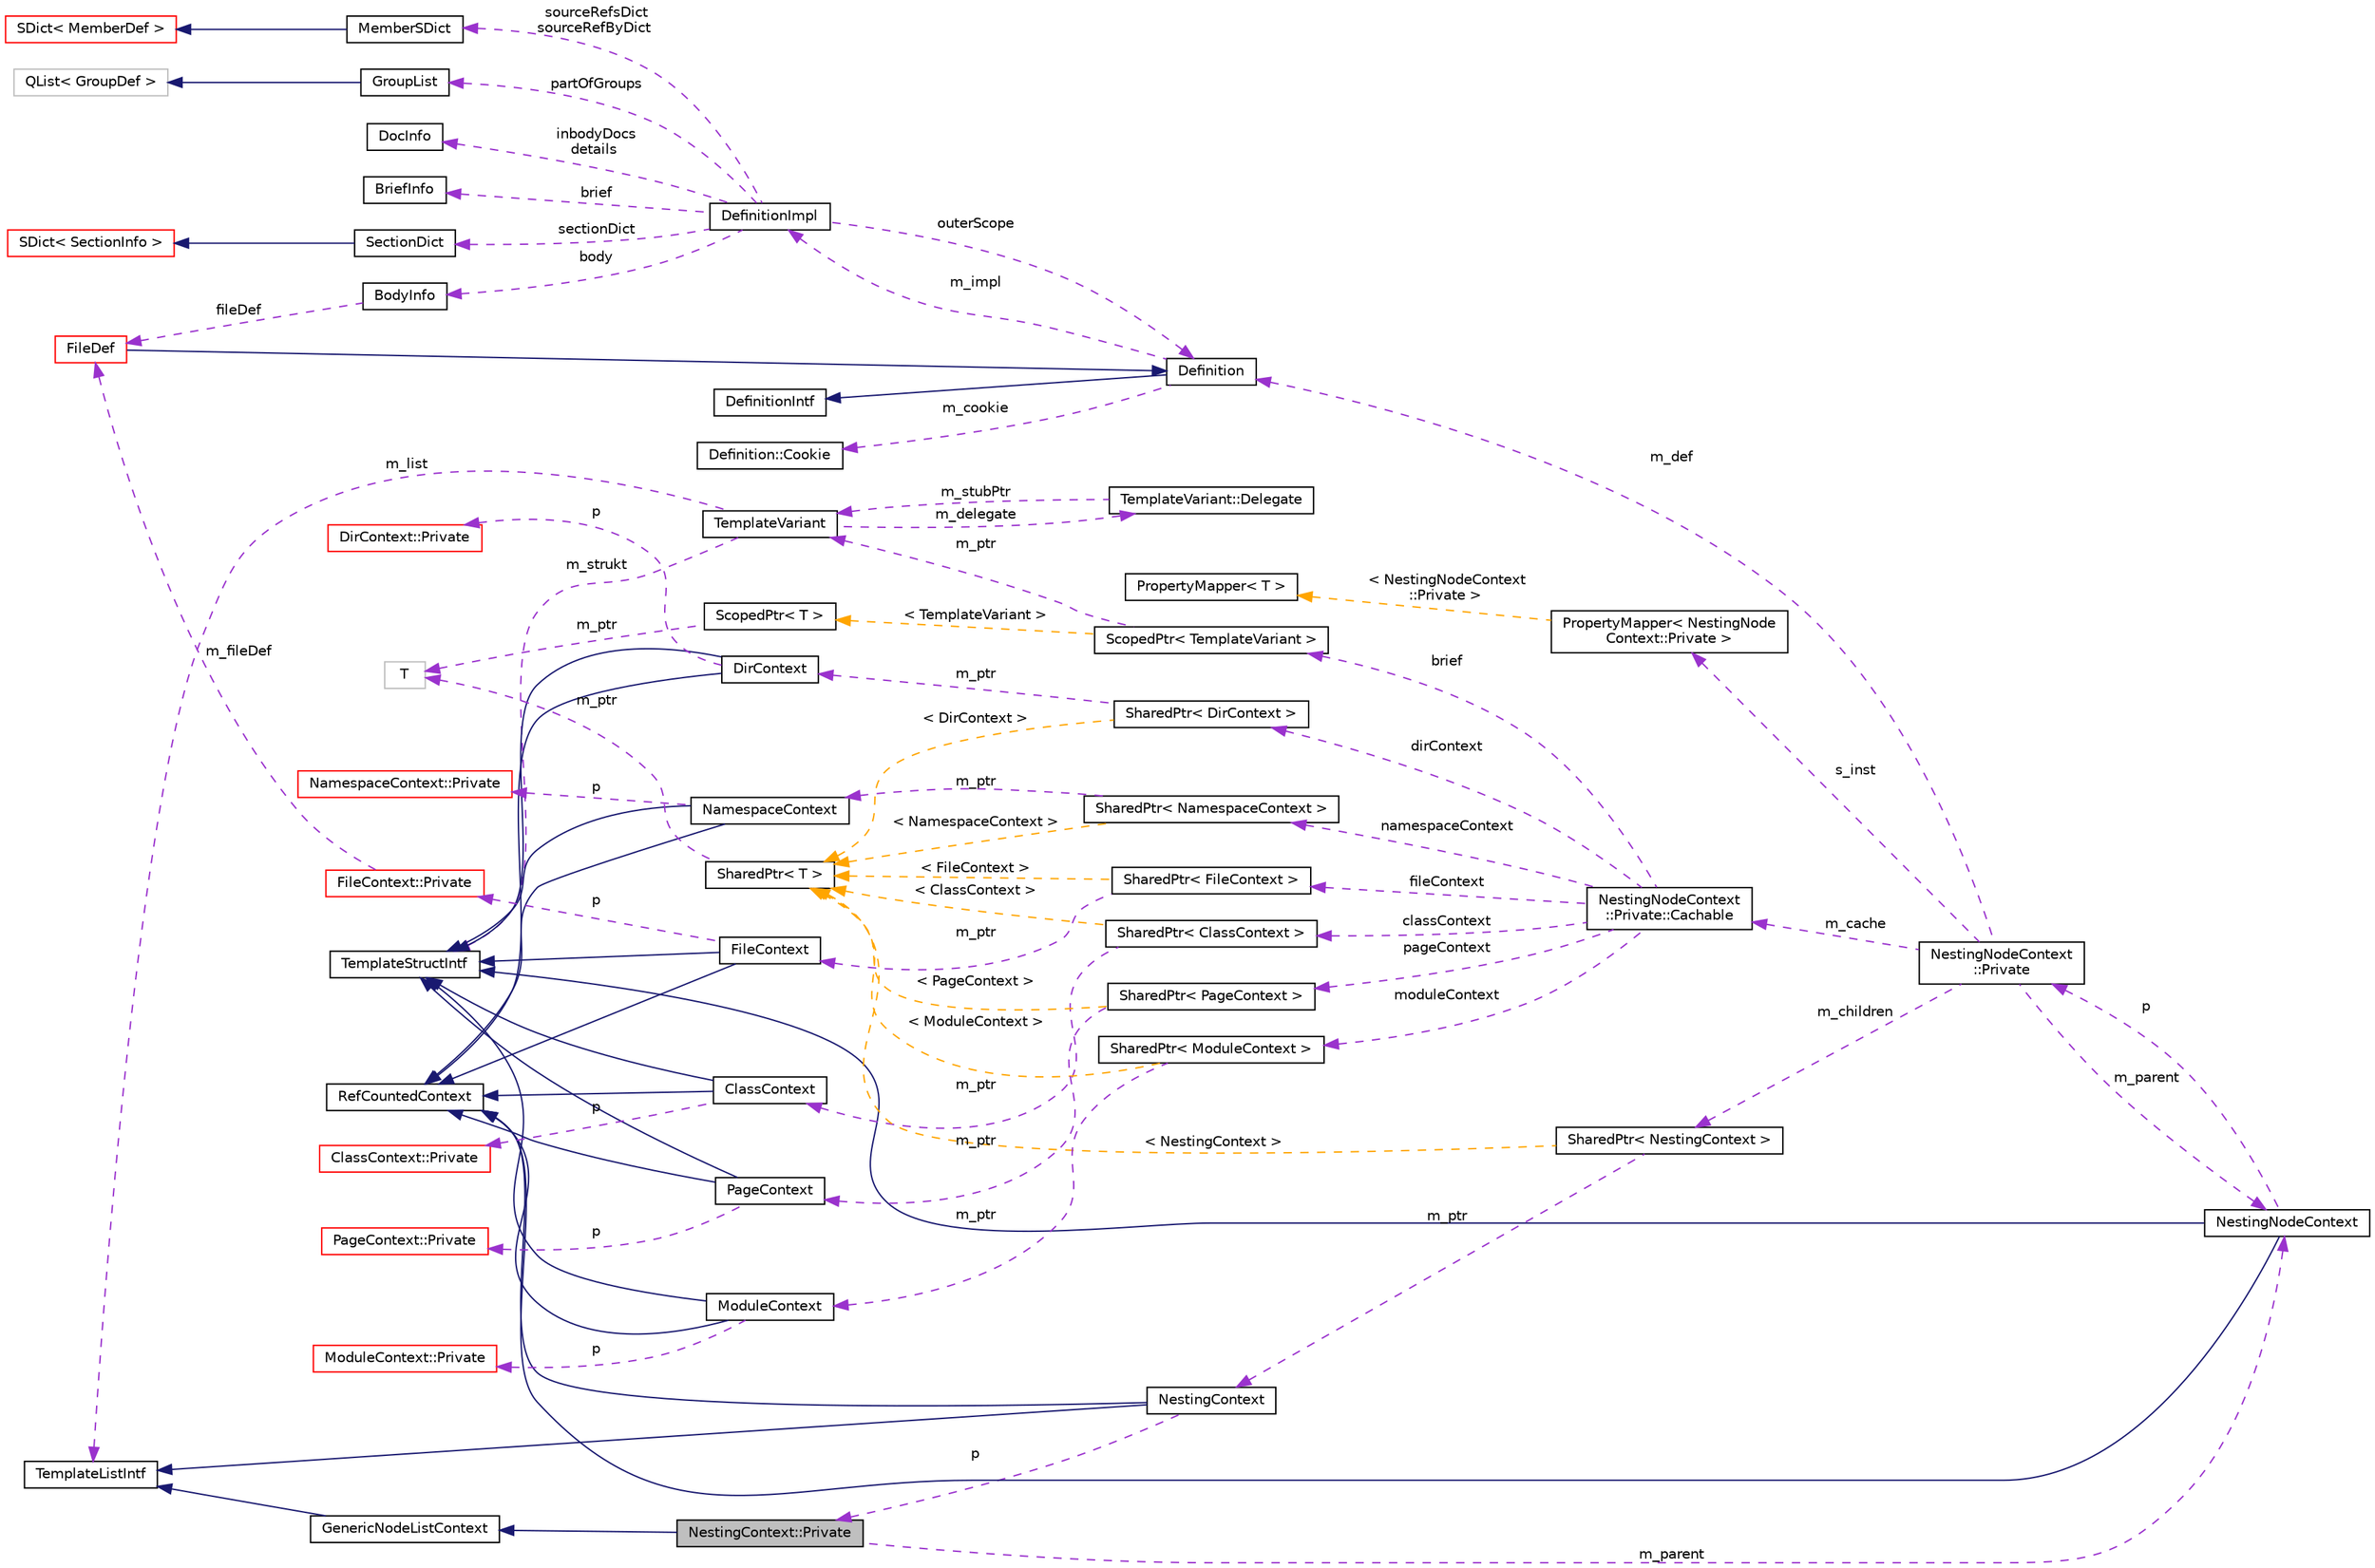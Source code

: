 digraph "NestingContext::Private"
{
 // INTERACTIVE_SVG=YES
  edge [fontname="Helvetica",fontsize="10",labelfontname="Helvetica",labelfontsize="10"];
  node [fontname="Helvetica",fontsize="10",shape=record];
  rankdir="LR";
  Node3 [label="NestingContext::Private",height=0.2,width=0.4,color="black", fillcolor="grey75", style="filled", fontcolor="black"];
  Node4 -> Node3 [dir="back",color="midnightblue",fontsize="10",style="solid",fontname="Helvetica"];
  Node4 [label="GenericNodeListContext",height=0.2,width=0.4,color="black", fillcolor="white", style="filled",URL="$d6/dcb/class_generic_node_list_context.html",tooltip="standard template list implementation "];
  Node5 -> Node4 [dir="back",color="midnightblue",fontsize="10",style="solid",fontname="Helvetica"];
  Node5 [label="TemplateListIntf",height=0.2,width=0.4,color="black", fillcolor="white", style="filled",URL="$d6/d88/class_template_list_intf.html",tooltip="Abstract read-only interface for a context value of type list. "];
  Node6 -> Node3 [dir="back",color="darkorchid3",fontsize="10",style="dashed",label=" m_parent" ,fontname="Helvetica"];
  Node6 [label="NestingNodeContext",height=0.2,width=0.4,color="black", fillcolor="white", style="filled",URL="$db/dc9/class_nesting_node_context.html"];
  Node7 -> Node6 [dir="back",color="midnightblue",fontsize="10",style="solid",fontname="Helvetica"];
  Node7 [label="RefCountedContext",height=0.2,width=0.4,color="black", fillcolor="white", style="filled",URL="$d8/d96/class_ref_counted_context.html",tooltip="Helper class to support reference counting. "];
  Node8 -> Node6 [dir="back",color="midnightblue",fontsize="10",style="solid",fontname="Helvetica"];
  Node8 [label="TemplateStructIntf",height=0.2,width=0.4,color="black", fillcolor="white", style="filled",URL="$d9/de8/class_template_struct_intf.html",tooltip="Abstract interface for a context value of type struct. "];
  Node9 -> Node6 [dir="back",color="darkorchid3",fontsize="10",style="dashed",label=" p" ,fontname="Helvetica"];
  Node9 [label="NestingNodeContext\l::Private",height=0.2,width=0.4,color="black", fillcolor="white", style="filled",URL="$d1/d4b/class_nesting_node_context_1_1_private.html"];
  Node10 -> Node9 [dir="back",color="darkorchid3",fontsize="10",style="dashed",label=" s_inst" ,fontname="Helvetica"];
  Node10 [label="PropertyMapper\< NestingNode\lContext::Private \>",height=0.2,width=0.4,color="black", fillcolor="white", style="filled",URL="$d1/d80/class_property_mapper.html"];
  Node11 -> Node10 [dir="back",color="orange",fontsize="10",style="dashed",label=" \< NestingNodeContext\l::Private \>" ,fontname="Helvetica"];
  Node11 [label="PropertyMapper\< T \>",height=0.2,width=0.4,color="black", fillcolor="white", style="filled",URL="$d1/d80/class_property_mapper.html",tooltip="Helper class to map a property name to a handler member function. "];
  Node12 -> Node9 [dir="back",color="darkorchid3",fontsize="10",style="dashed",label=" m_cache" ,fontname="Helvetica"];
  Node12 [label="NestingNodeContext\l::Private::Cachable",height=0.2,width=0.4,color="black", fillcolor="white", style="filled",URL="$da/d7c/struct_nesting_node_context_1_1_private_1_1_cachable.html"];
  Node13 -> Node12 [dir="back",color="darkorchid3",fontsize="10",style="dashed",label=" classContext" ,fontname="Helvetica"];
  Node13 [label="SharedPtr\< ClassContext \>",height=0.2,width=0.4,color="black", fillcolor="white", style="filled",URL="$df/d12/class_shared_ptr.html"];
  Node14 -> Node13 [dir="back",color="darkorchid3",fontsize="10",style="dashed",label=" m_ptr" ,fontname="Helvetica"];
  Node14 [label="ClassContext",height=0.2,width=0.4,color="black", fillcolor="white", style="filled",URL="$dc/d38/class_class_context.html"];
  Node7 -> Node14 [dir="back",color="midnightblue",fontsize="10",style="solid",fontname="Helvetica"];
  Node8 -> Node14 [dir="back",color="midnightblue",fontsize="10",style="solid",fontname="Helvetica"];
  Node15 -> Node14 [dir="back",color="darkorchid3",fontsize="10",style="dashed",label=" p" ,fontname="Helvetica"];
  Node15 [label="ClassContext::Private",height=0.2,width=0.4,color="red", fillcolor="white", style="filled",URL="$d5/d54/class_class_context_1_1_private.html"];
  Node99 -> Node13 [dir="back",color="orange",fontsize="10",style="dashed",label=" \< ClassContext \>" ,fontname="Helvetica"];
  Node99 [label="SharedPtr\< T \>",height=0.2,width=0.4,color="black", fillcolor="white", style="filled",URL="$df/d12/class_shared_ptr.html",tooltip="Reference counting smart pointer. "];
  Node100 -> Node99 [dir="back",color="darkorchid3",fontsize="10",style="dashed",label=" m_ptr" ,fontname="Helvetica"];
  Node100 [label="T",height=0.2,width=0.4,color="grey75", fillcolor="white", style="filled"];
  Node101 -> Node12 [dir="back",color="darkorchid3",fontsize="10",style="dashed",label=" fileContext" ,fontname="Helvetica"];
  Node101 [label="SharedPtr\< FileContext \>",height=0.2,width=0.4,color="black", fillcolor="white", style="filled",URL="$df/d12/class_shared_ptr.html"];
  Node102 -> Node101 [dir="back",color="darkorchid3",fontsize="10",style="dashed",label=" m_ptr" ,fontname="Helvetica"];
  Node102 [label="FileContext",height=0.2,width=0.4,color="black", fillcolor="white", style="filled",URL="$d3/db7/class_file_context.html"];
  Node7 -> Node102 [dir="back",color="midnightblue",fontsize="10",style="solid",fontname="Helvetica"];
  Node8 -> Node102 [dir="back",color="midnightblue",fontsize="10",style="solid",fontname="Helvetica"];
  Node103 -> Node102 [dir="back",color="darkorchid3",fontsize="10",style="dashed",label=" p" ,fontname="Helvetica"];
  Node103 [label="FileContext::Private",height=0.2,width=0.4,color="red", fillcolor="white", style="filled",URL="$d4/d72/class_file_context_1_1_private.html"];
  Node29 -> Node103 [dir="back",color="darkorchid3",fontsize="10",style="dashed",label=" m_fileDef" ,fontname="Helvetica"];
  Node29 [label="FileDef",height=0.2,width=0.4,color="red", fillcolor="white", style="filled",URL="$de/db0/class_file_def.html",tooltip="A model of a file symbol. "];
  Node17 -> Node29 [dir="back",color="midnightblue",fontsize="10",style="solid",fontname="Helvetica"];
  Node17 [label="Definition",height=0.2,width=0.4,color="black", fillcolor="white", style="filled",URL="$d5/dcc/class_definition.html",tooltip="The common base class of all entity definitions found in the sources. "];
  Node18 -> Node17 [dir="back",color="midnightblue",fontsize="10",style="solid",fontname="Helvetica"];
  Node18 [label="DefinitionIntf",height=0.2,width=0.4,color="black", fillcolor="white", style="filled",URL="$d9/d4a/class_definition_intf.html",tooltip="Abstract interface for a Definition or DefinitionList. "];
  Node19 -> Node17 [dir="back",color="darkorchid3",fontsize="10",style="dashed",label=" m_cookie" ,fontname="Helvetica"];
  Node19 [label="Definition::Cookie",height=0.2,width=0.4,color="black", fillcolor="white", style="filled",URL="$d1/d2f/struct_definition_1_1_cookie.html"];
  Node20 -> Node17 [dir="back",color="darkorchid3",fontsize="10",style="dashed",label=" m_impl" ,fontname="Helvetica"];
  Node20 [label="DefinitionImpl",height=0.2,width=0.4,color="black", fillcolor="white", style="filled",URL="$d3/ddf/class_definition_impl.html",tooltip="Private data associated with a Symbol Definition object. "];
  Node21 -> Node20 [dir="back",color="darkorchid3",fontsize="10",style="dashed",label=" sectionDict" ,fontname="Helvetica"];
  Node21 [label="SectionDict",height=0.2,width=0.4,color="black", fillcolor="white", style="filled",URL="$de/d9a/class_section_dict.html",tooltip="Unsorted dictionary of SectionInfo objects. "];
  Node22 -> Node21 [dir="back",color="midnightblue",fontsize="10",style="solid",fontname="Helvetica"];
  Node22 [label="SDict\< SectionInfo \>",height=0.2,width=0.4,color="red", fillcolor="white", style="filled",URL="$d1/d50/class_s_dict.html"];
  Node28 -> Node20 [dir="back",color="darkorchid3",fontsize="10",style="dashed",label=" body" ,fontname="Helvetica"];
  Node28 [label="BodyInfo",height=0.2,width=0.4,color="black", fillcolor="white", style="filled",URL="$db/dab/struct_body_info.html",tooltip="Data associated with description found in the body. "];
  Node29 -> Node28 [dir="back",color="darkorchid3",fontsize="10",style="dashed",label=" fileDef" ,fontname="Helvetica"];
  Node52 -> Node20 [dir="back",color="darkorchid3",fontsize="10",style="dashed",label=" sourceRefsDict\nsourceRefByDict" ,fontname="Helvetica"];
  Node52 [label="MemberSDict",height=0.2,width=0.4,color="black", fillcolor="white", style="filled",URL="$d6/dd6/class_member_s_dict.html",tooltip="A sorted dictionary of MemberDef objects. "];
  Node53 -> Node52 [dir="back",color="midnightblue",fontsize="10",style="solid",fontname="Helvetica"];
  Node53 [label="SDict\< MemberDef \>",height=0.2,width=0.4,color="red", fillcolor="white", style="filled",URL="$d1/d50/class_s_dict.html"];
  Node56 -> Node20 [dir="back",color="darkorchid3",fontsize="10",style="dashed",label=" partOfGroups" ,fontname="Helvetica"];
  Node56 [label="GroupList",height=0.2,width=0.4,color="black", fillcolor="white", style="filled",URL="$d3/d3b/class_group_list.html",tooltip="A list of GroupDef objects. "];
  Node57 -> Node56 [dir="back",color="midnightblue",fontsize="10",style="solid",fontname="Helvetica"];
  Node57 [label="QList\< GroupDef \>",height=0.2,width=0.4,color="grey75", fillcolor="white", style="filled"];
  Node58 -> Node20 [dir="back",color="darkorchid3",fontsize="10",style="dashed",label=" inbodyDocs\ndetails" ,fontname="Helvetica"];
  Node58 [label="DocInfo",height=0.2,width=0.4,color="black", fillcolor="white", style="filled",URL="$d7/dd5/struct_doc_info.html",tooltip="Data associated with a detailed description. "];
  Node59 -> Node20 [dir="back",color="darkorchid3",fontsize="10",style="dashed",label=" brief" ,fontname="Helvetica"];
  Node59 [label="BriefInfo",height=0.2,width=0.4,color="black", fillcolor="white", style="filled",URL="$d0/da7/struct_brief_info.html",tooltip="Data associated with a brief description. "];
  Node17 -> Node20 [dir="back",color="darkorchid3",fontsize="10",style="dashed",label=" outerScope" ,fontname="Helvetica"];
  Node99 -> Node101 [dir="back",color="orange",fontsize="10",style="dashed",label=" \< FileContext \>" ,fontname="Helvetica"];
  Node106 -> Node12 [dir="back",color="darkorchid3",fontsize="10",style="dashed",label=" pageContext" ,fontname="Helvetica"];
  Node106 [label="SharedPtr\< PageContext \>",height=0.2,width=0.4,color="black", fillcolor="white", style="filled",URL="$df/d12/class_shared_ptr.html"];
  Node107 -> Node106 [dir="back",color="darkorchid3",fontsize="10",style="dashed",label=" m_ptr" ,fontname="Helvetica"];
  Node107 [label="PageContext",height=0.2,width=0.4,color="black", fillcolor="white", style="filled",URL="$db/dc8/class_page_context.html"];
  Node7 -> Node107 [dir="back",color="midnightblue",fontsize="10",style="solid",fontname="Helvetica"];
  Node8 -> Node107 [dir="back",color="midnightblue",fontsize="10",style="solid",fontname="Helvetica"];
  Node108 -> Node107 [dir="back",color="darkorchid3",fontsize="10",style="dashed",label=" p" ,fontname="Helvetica"];
  Node108 [label="PageContext::Private",height=0.2,width=0.4,color="red", fillcolor="white", style="filled",URL="$d3/d45/class_page_context_1_1_private.html"];
  Node99 -> Node106 [dir="back",color="orange",fontsize="10",style="dashed",label=" \< PageContext \>" ,fontname="Helvetica"];
  Node112 -> Node12 [dir="back",color="darkorchid3",fontsize="10",style="dashed",label=" brief" ,fontname="Helvetica"];
  Node112 [label="ScopedPtr\< TemplateVariant \>",height=0.2,width=0.4,color="black", fillcolor="white", style="filled",URL="$dd/d9b/class_scoped_ptr.html"];
  Node113 -> Node112 [dir="back",color="darkorchid3",fontsize="10",style="dashed",label=" m_ptr" ,fontname="Helvetica"];
  Node113 [label="TemplateVariant",height=0.2,width=0.4,color="black", fillcolor="white", style="filled",URL="$d1/dba/class_template_variant.html",tooltip="Variant type which can hold one value of a fixed set of types. "];
  Node5 -> Node113 [dir="back",color="darkorchid3",fontsize="10",style="dashed",label=" m_list" ,fontname="Helvetica"];
  Node8 -> Node113 [dir="back",color="darkorchid3",fontsize="10",style="dashed",label=" m_strukt" ,fontname="Helvetica"];
  Node114 -> Node113 [dir="back",color="darkorchid3",fontsize="10",style="dashed",label=" m_delegate" ,fontname="Helvetica"];
  Node114 [label="TemplateVariant::Delegate",height=0.2,width=0.4,color="black", fillcolor="white", style="filled",URL="$d7/d1d/class_template_variant_1_1_delegate.html",tooltip="Helper class to create a delegate that can store a function/method call. "];
  Node113 -> Node114 [dir="back",color="darkorchid3",fontsize="10",style="dashed",label=" m_stubPtr" ,fontname="Helvetica"];
  Node115 -> Node112 [dir="back",color="orange",fontsize="10",style="dashed",label=" \< TemplateVariant \>" ,fontname="Helvetica"];
  Node115 [label="ScopedPtr\< T \>",height=0.2,width=0.4,color="black", fillcolor="white", style="filled",URL="$dd/d9b/class_scoped_ptr.html",tooltip="Scoped smart pointer. "];
  Node100 -> Node115 [dir="back",color="darkorchid3",fontsize="10",style="dashed",label=" m_ptr" ,fontname="Helvetica"];
  Node116 -> Node12 [dir="back",color="darkorchid3",fontsize="10",style="dashed",label=" moduleContext" ,fontname="Helvetica"];
  Node116 [label="SharedPtr\< ModuleContext \>",height=0.2,width=0.4,color="black", fillcolor="white", style="filled",URL="$df/d12/class_shared_ptr.html"];
  Node117 -> Node116 [dir="back",color="darkorchid3",fontsize="10",style="dashed",label=" m_ptr" ,fontname="Helvetica"];
  Node117 [label="ModuleContext",height=0.2,width=0.4,color="black", fillcolor="white", style="filled",URL="$d2/d73/class_module_context.html"];
  Node7 -> Node117 [dir="back",color="midnightblue",fontsize="10",style="solid",fontname="Helvetica"];
  Node8 -> Node117 [dir="back",color="midnightblue",fontsize="10",style="solid",fontname="Helvetica"];
  Node118 -> Node117 [dir="back",color="darkorchid3",fontsize="10",style="dashed",label=" p" ,fontname="Helvetica"];
  Node118 [label="ModuleContext::Private",height=0.2,width=0.4,color="red", fillcolor="white", style="filled",URL="$df/d2a/class_module_context_1_1_private.html"];
  Node99 -> Node116 [dir="back",color="orange",fontsize="10",style="dashed",label=" \< ModuleContext \>" ,fontname="Helvetica"];
  Node121 -> Node12 [dir="back",color="darkorchid3",fontsize="10",style="dashed",label=" dirContext" ,fontname="Helvetica"];
  Node121 [label="SharedPtr\< DirContext \>",height=0.2,width=0.4,color="black", fillcolor="white", style="filled",URL="$df/d12/class_shared_ptr.html"];
  Node122 -> Node121 [dir="back",color="darkorchid3",fontsize="10",style="dashed",label=" m_ptr" ,fontname="Helvetica"];
  Node122 [label="DirContext",height=0.2,width=0.4,color="black", fillcolor="white", style="filled",URL="$d5/dca/class_dir_context.html"];
  Node7 -> Node122 [dir="back",color="midnightblue",fontsize="10",style="solid",fontname="Helvetica"];
  Node8 -> Node122 [dir="back",color="midnightblue",fontsize="10",style="solid",fontname="Helvetica"];
  Node123 -> Node122 [dir="back",color="darkorchid3",fontsize="10",style="dashed",label=" p" ,fontname="Helvetica"];
  Node123 [label="DirContext::Private",height=0.2,width=0.4,color="red", fillcolor="white", style="filled",URL="$dc/db1/class_dir_context_1_1_private.html"];
  Node99 -> Node121 [dir="back",color="orange",fontsize="10",style="dashed",label=" \< DirContext \>" ,fontname="Helvetica"];
  Node126 -> Node12 [dir="back",color="darkorchid3",fontsize="10",style="dashed",label=" namespaceContext" ,fontname="Helvetica"];
  Node126 [label="SharedPtr\< NamespaceContext \>",height=0.2,width=0.4,color="black", fillcolor="white", style="filled",URL="$df/d12/class_shared_ptr.html"];
  Node127 -> Node126 [dir="back",color="darkorchid3",fontsize="10",style="dashed",label=" m_ptr" ,fontname="Helvetica"];
  Node127 [label="NamespaceContext",height=0.2,width=0.4,color="black", fillcolor="white", style="filled",URL="$de/d00/class_namespace_context.html"];
  Node7 -> Node127 [dir="back",color="midnightblue",fontsize="10",style="solid",fontname="Helvetica"];
  Node8 -> Node127 [dir="back",color="midnightblue",fontsize="10",style="solid",fontname="Helvetica"];
  Node128 -> Node127 [dir="back",color="darkorchid3",fontsize="10",style="dashed",label=" p" ,fontname="Helvetica"];
  Node128 [label="NamespaceContext::Private",height=0.2,width=0.4,color="red", fillcolor="white", style="filled",URL="$d8/dcf/class_namespace_context_1_1_private.html"];
  Node99 -> Node126 [dir="back",color="orange",fontsize="10",style="dashed",label=" \< NamespaceContext \>" ,fontname="Helvetica"];
  Node6 -> Node9 [dir="back",color="darkorchid3",fontsize="10",style="dashed",label=" m_parent" ,fontname="Helvetica"];
  Node17 -> Node9 [dir="back",color="darkorchid3",fontsize="10",style="dashed",label=" m_def" ,fontname="Helvetica"];
  Node131 -> Node9 [dir="back",color="darkorchid3",fontsize="10",style="dashed",label=" m_children" ,fontname="Helvetica"];
  Node131 [label="SharedPtr\< NestingContext \>",height=0.2,width=0.4,color="black", fillcolor="white", style="filled",URL="$df/d12/class_shared_ptr.html"];
  Node132 -> Node131 [dir="back",color="darkorchid3",fontsize="10",style="dashed",label=" m_ptr" ,fontname="Helvetica"];
  Node132 [label="NestingContext",height=0.2,width=0.4,color="black", fillcolor="white", style="filled",URL="$db/d7e/class_nesting_context.html"];
  Node7 -> Node132 [dir="back",color="midnightblue",fontsize="10",style="solid",fontname="Helvetica"];
  Node5 -> Node132 [dir="back",color="midnightblue",fontsize="10",style="solid",fontname="Helvetica"];
  Node3 -> Node132 [dir="back",color="darkorchid3",fontsize="10",style="dashed",label=" p" ,fontname="Helvetica"];
  Node99 -> Node131 [dir="back",color="orange",fontsize="10",style="dashed",label=" \< NestingContext \>" ,fontname="Helvetica"];
}
